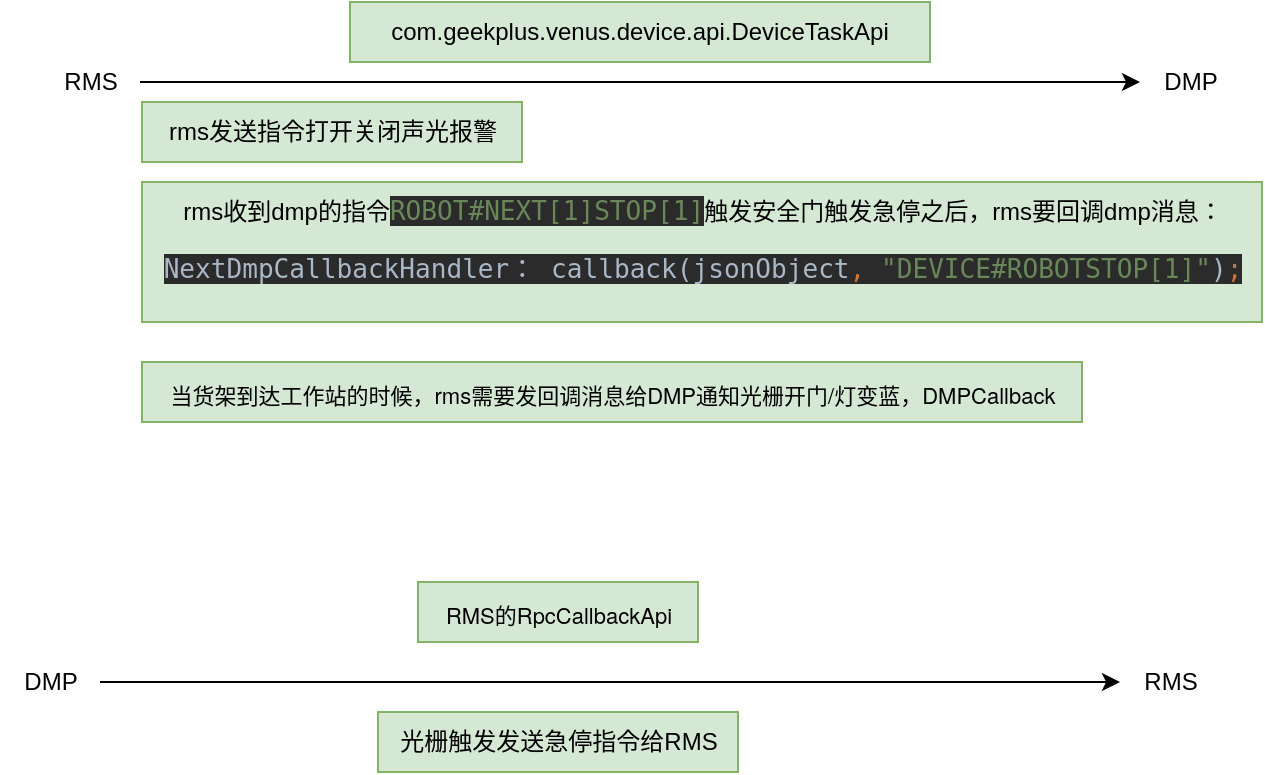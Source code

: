 <mxfile version="20.0.3" type="github">
  <diagram id="vkZjJd3zyXeP24GeqPTx" name="Page-1">
    <mxGraphModel dx="944" dy="620" grid="1" gridSize="10" guides="1" tooltips="1" connect="1" arrows="1" fold="1" page="1" pageScale="1" pageWidth="827" pageHeight="1169" math="0" shadow="0">
      <root>
        <mxCell id="0" />
        <mxCell id="1" parent="0" />
        <mxCell id="pk-EQHkiXuOXY2i6Ty3T-3" value="com.geekplus.venus.device.api.DeviceTaskApi" style="text;html=1;strokeColor=#82b366;fillColor=#d5e8d4;align=center;verticalAlign=middle;whiteSpace=wrap;rounded=0;" vertex="1" parent="1">
          <mxGeometry x="240" y="360" width="290" height="30" as="geometry" />
        </mxCell>
        <mxCell id="pk-EQHkiXuOXY2i6Ty3T-6" style="edgeStyle=orthogonalEdgeStyle;rounded=0;orthogonalLoop=1;jettySize=auto;html=1;" edge="1" parent="1" source="pk-EQHkiXuOXY2i6Ty3T-4" target="pk-EQHkiXuOXY2i6Ty3T-5">
          <mxGeometry relative="1" as="geometry" />
        </mxCell>
        <mxCell id="pk-EQHkiXuOXY2i6Ty3T-4" value="RMS" style="text;html=1;align=center;verticalAlign=middle;resizable=0;points=[];autosize=1;strokeColor=none;fillColor=none;" vertex="1" parent="1">
          <mxGeometry x="85" y="385" width="50" height="30" as="geometry" />
        </mxCell>
        <mxCell id="pk-EQHkiXuOXY2i6Ty3T-5" value="DMP" style="text;html=1;align=center;verticalAlign=middle;resizable=0;points=[];autosize=1;strokeColor=none;fillColor=none;" vertex="1" parent="1">
          <mxGeometry x="635" y="385" width="50" height="30" as="geometry" />
        </mxCell>
        <mxCell id="pk-EQHkiXuOXY2i6Ty3T-7" value="rms发送指令打开关闭声光报警" style="text;html=1;align=center;verticalAlign=middle;resizable=0;points=[];autosize=1;strokeColor=#82b366;fillColor=#d5e8d4;" vertex="1" parent="1">
          <mxGeometry x="136" y="410" width="190" height="30" as="geometry" />
        </mxCell>
        <mxCell id="pk-EQHkiXuOXY2i6Ty3T-8" value="rms收到dmp的指令&lt;span style=&quot;color: rgb(106, 135, 89); font-family: &amp;quot;JetBrains Mono&amp;quot;, monospace; font-size: 9.8pt; text-align: start; background-color: rgb(43, 43, 43);&quot;&gt;ROBOT#NEXT[1]STOP[1]&lt;/span&gt;触发安全门触发急停之后，rms要回调dmp消息：&lt;br&gt;&lt;pre style=&quot;text-align: start; background-color: rgb(43, 43, 43); color: rgb(169, 183, 198); font-family: &amp;quot;JetBrains Mono&amp;quot;, monospace; font-size: 9.8pt;&quot;&gt;&lt;span style=&quot;font-size: 9.8pt;&quot;&gt;NextDmpCallbackHandler： &lt;/span&gt;callback(jsonObject&lt;span style=&quot;color: rgb(204, 120, 50);&quot;&gt;, &lt;/span&gt;&lt;span style=&quot;color: rgb(106, 135, 89);&quot;&gt;&quot;DEVICE#ROBOTSTOP[1]&quot;&lt;/span&gt;)&lt;span style=&quot;color: rgb(204, 120, 50);&quot;&gt;;&lt;/span&gt;&lt;/pre&gt;" style="text;html=1;align=center;verticalAlign=middle;resizable=0;points=[];autosize=1;strokeColor=#82b366;fillColor=#d5e8d4;" vertex="1" parent="1">
          <mxGeometry x="136" y="450" width="560" height="70" as="geometry" />
        </mxCell>
        <mxCell id="pk-EQHkiXuOXY2i6Ty3T-9" value="&lt;p style=&quot;margin: 0px; font-stretch: normal; font-size: 11px; line-height: normal; font-family: &amp;quot;PingFang SC&amp;quot;;&quot;&gt;当货架到达工作站的时候，&lt;span style=&quot;font-stretch: normal; line-height: normal; font-family: &amp;quot;Helvetica Neue&amp;quot;;&quot;&gt;rms&lt;/span&gt;需要发回调消息给&lt;span style=&quot;font-stretch: normal; line-height: normal; font-family: &amp;quot;Helvetica Neue&amp;quot;;&quot;&gt;DMP&lt;/span&gt;通知光栅开门&lt;span style=&quot;font-stretch: normal; line-height: normal; font-family: &amp;quot;Helvetica Neue&amp;quot;;&quot;&gt;/&lt;/span&gt;灯变蓝，&lt;span style=&quot;font-stretch: normal; line-height: normal; font-family: &amp;quot;Helvetica Neue&amp;quot;;&quot;&gt;DMPCallback&lt;/span&gt;&lt;/p&gt;" style="text;html=1;align=center;verticalAlign=middle;resizable=0;points=[];autosize=1;strokeColor=#82b366;fillColor=#d5e8d4;" vertex="1" parent="1">
          <mxGeometry x="136" y="540" width="470" height="30" as="geometry" />
        </mxCell>
        <mxCell id="pk-EQHkiXuOXY2i6Ty3T-10" value="&lt;p style=&quot;margin: 0px; font-stretch: normal; font-size: 11px; line-height: normal; font-family: &amp;quot;Helvetica Neue&amp;quot;;&quot;&gt;RMS的RpcCallbackApi&lt;/p&gt;" style="text;html=1;align=center;verticalAlign=middle;resizable=0;points=[];autosize=1;strokeColor=#82b366;fillColor=#d5e8d4;" vertex="1" parent="1">
          <mxGeometry x="274" y="650" width="140" height="30" as="geometry" />
        </mxCell>
        <mxCell id="pk-EQHkiXuOXY2i6Ty3T-15" value="" style="edgeStyle=orthogonalEdgeStyle;rounded=0;orthogonalLoop=1;jettySize=auto;html=1;" edge="1" parent="1" source="pk-EQHkiXuOXY2i6Ty3T-11" target="pk-EQHkiXuOXY2i6Ty3T-12">
          <mxGeometry relative="1" as="geometry">
            <mxPoint x="556" y="700" as="targetPoint" />
          </mxGeometry>
        </mxCell>
        <mxCell id="pk-EQHkiXuOXY2i6Ty3T-11" value="DMP" style="text;html=1;align=center;verticalAlign=middle;resizable=0;points=[];autosize=1;strokeColor=none;fillColor=none;" vertex="1" parent="1">
          <mxGeometry x="65" y="685" width="50" height="30" as="geometry" />
        </mxCell>
        <mxCell id="pk-EQHkiXuOXY2i6Ty3T-12" value="RMS" style="text;html=1;align=center;verticalAlign=middle;resizable=0;points=[];autosize=1;strokeColor=none;fillColor=none;" vertex="1" parent="1">
          <mxGeometry x="625" y="685" width="50" height="30" as="geometry" />
        </mxCell>
        <mxCell id="pk-EQHkiXuOXY2i6Ty3T-16" value="光栅触发发送急停指令给RMS" style="text;html=1;align=center;verticalAlign=middle;resizable=0;points=[];autosize=1;strokeColor=#82b366;fillColor=#d5e8d4;" vertex="1" parent="1">
          <mxGeometry x="254" y="715" width="180" height="30" as="geometry" />
        </mxCell>
      </root>
    </mxGraphModel>
  </diagram>
</mxfile>
